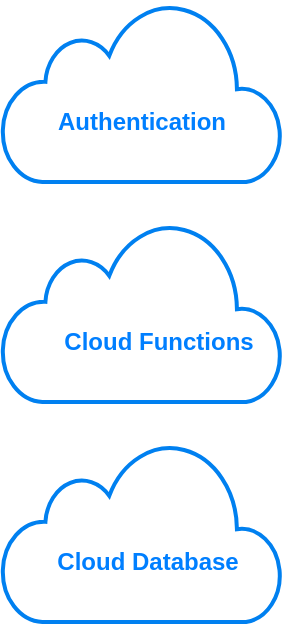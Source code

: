 <mxfile version="13.10.0" type="github">
  <diagram id="DLaAfY6MLrWqdHofX1Y0" name="Page-1">
    <mxGraphModel dx="1038" dy="491" grid="1" gridSize="10" guides="1" tooltips="1" connect="1" arrows="1" fold="1" page="1" pageScale="1" pageWidth="850" pageHeight="1100" math="0" shadow="0">
      <root>
        <mxCell id="0" />
        <mxCell id="1" parent="0" />
        <mxCell id="zKwDwM1E7vwW45lTwtcs-1" value="" style="html=1;verticalLabelPosition=bottom;align=center;labelBackgroundColor=#ffffff;verticalAlign=top;strokeWidth=2;strokeColor=#0080F0;shadow=0;dashed=0;shape=mxgraph.ios7.icons.cloud;" vertex="1" parent="1">
          <mxGeometry x="480" y="50" width="140" height="90" as="geometry" />
        </mxCell>
        <mxCell id="zKwDwM1E7vwW45lTwtcs-2" value="" style="html=1;verticalLabelPosition=bottom;align=center;labelBackgroundColor=#ffffff;verticalAlign=top;strokeWidth=2;strokeColor=#0080F0;shadow=0;dashed=0;shape=mxgraph.ios7.icons.cloud;" vertex="1" parent="1">
          <mxGeometry x="480" y="160" width="140" height="90" as="geometry" />
        </mxCell>
        <mxCell id="zKwDwM1E7vwW45lTwtcs-3" value="" style="html=1;verticalLabelPosition=bottom;align=center;labelBackgroundColor=#ffffff;verticalAlign=top;strokeWidth=2;strokeColor=#0080F0;shadow=0;dashed=0;shape=mxgraph.ios7.icons.cloud;" vertex="1" parent="1">
          <mxGeometry x="480" y="270" width="140" height="90" as="geometry" />
        </mxCell>
        <mxCell id="zKwDwM1E7vwW45lTwtcs-4" value="&lt;b&gt;Authentication&lt;/b&gt;" style="text;html=1;strokeColor=none;fillColor=none;align=center;verticalAlign=middle;whiteSpace=wrap;rounded=0;fontColor=#007FFF;" vertex="1" parent="1">
          <mxGeometry x="510" y="100" width="80" height="20" as="geometry" />
        </mxCell>
        <mxCell id="zKwDwM1E7vwW45lTwtcs-5" value="&lt;b&gt;Cloud Functions&lt;/b&gt;" style="text;html=1;strokeColor=none;fillColor=none;align=center;verticalAlign=middle;whiteSpace=wrap;rounded=0;fontColor=#007FFF;" vertex="1" parent="1">
          <mxGeometry x="510" y="210" width="97" height="20" as="geometry" />
        </mxCell>
        <mxCell id="zKwDwM1E7vwW45lTwtcs-6" value="&lt;b&gt;Cloud Database&lt;/b&gt;" style="text;html=1;strokeColor=none;fillColor=none;align=center;verticalAlign=middle;whiteSpace=wrap;rounded=0;fontColor=#007FFF;" vertex="1" parent="1">
          <mxGeometry x="503" y="320" width="100" height="20" as="geometry" />
        </mxCell>
      </root>
    </mxGraphModel>
  </diagram>
</mxfile>
